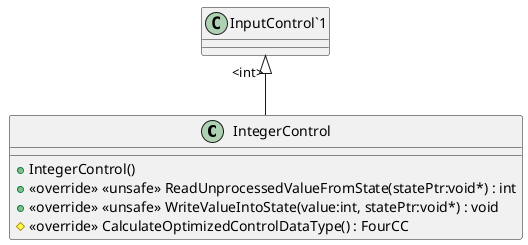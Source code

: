 @startuml
class IntegerControl {
    + IntegerControl()
    + <<override>> <<unsafe>> ReadUnprocessedValueFromState(statePtr:void*) : int
    + <<override>> <<unsafe>> WriteValueIntoState(value:int, statePtr:void*) : void
    # <<override>> CalculateOptimizedControlDataType() : FourCC
}
"InputControl`1" "<int>" <|-- IntegerControl
@enduml
